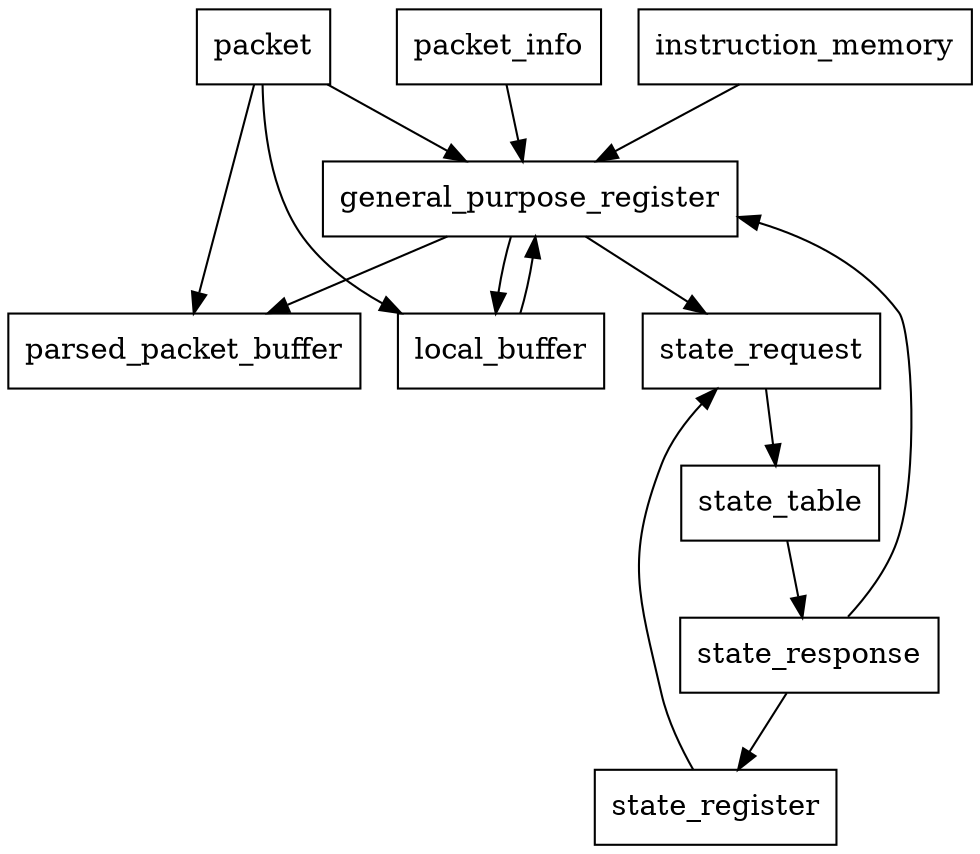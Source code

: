 digraph "parser-data-struct-top" {
    node [shape = record;];

    instruction_memory;
    packet_info;
    packet;
    parsed_packet_buffer;
    general_purpose_register;
    local_buffer;
    state_register;
    state_table;
    state_request;
    state_response;

    packet -> parsed_packet_buffer;
    packet -> general_purpose_register;
    packet -> local_buffer;
    packet_info -> general_purpose_register;
    instruction_memory -> general_purpose_register;
    general_purpose_register -> parsed_packet_buffer;
    general_purpose_register -> state_request;
    general_purpose_register -> local_buffer;
    local_buffer -> general_purpose_register;
    state_response -> general_purpose_register;
    state_register -> state_request;
    state_response -> state_register;
    state_request -> state_table;
    state_table -> state_response;
}
